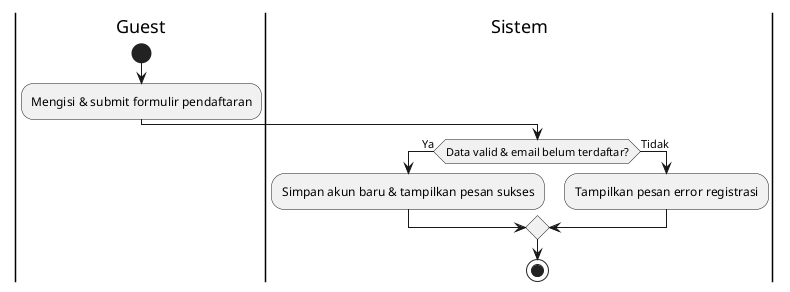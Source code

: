 @startuml
|Guest|
start
:Mengisi & submit formulir pendaftaran;

|Sistem|
if (Data valid & email belum terdaftar?) then (Ya)
  :Simpan akun baru & tampilkan pesan sukses;
else (Tidak)
  :Tampilkan pesan error registrasi;
endif
stop
@enduml